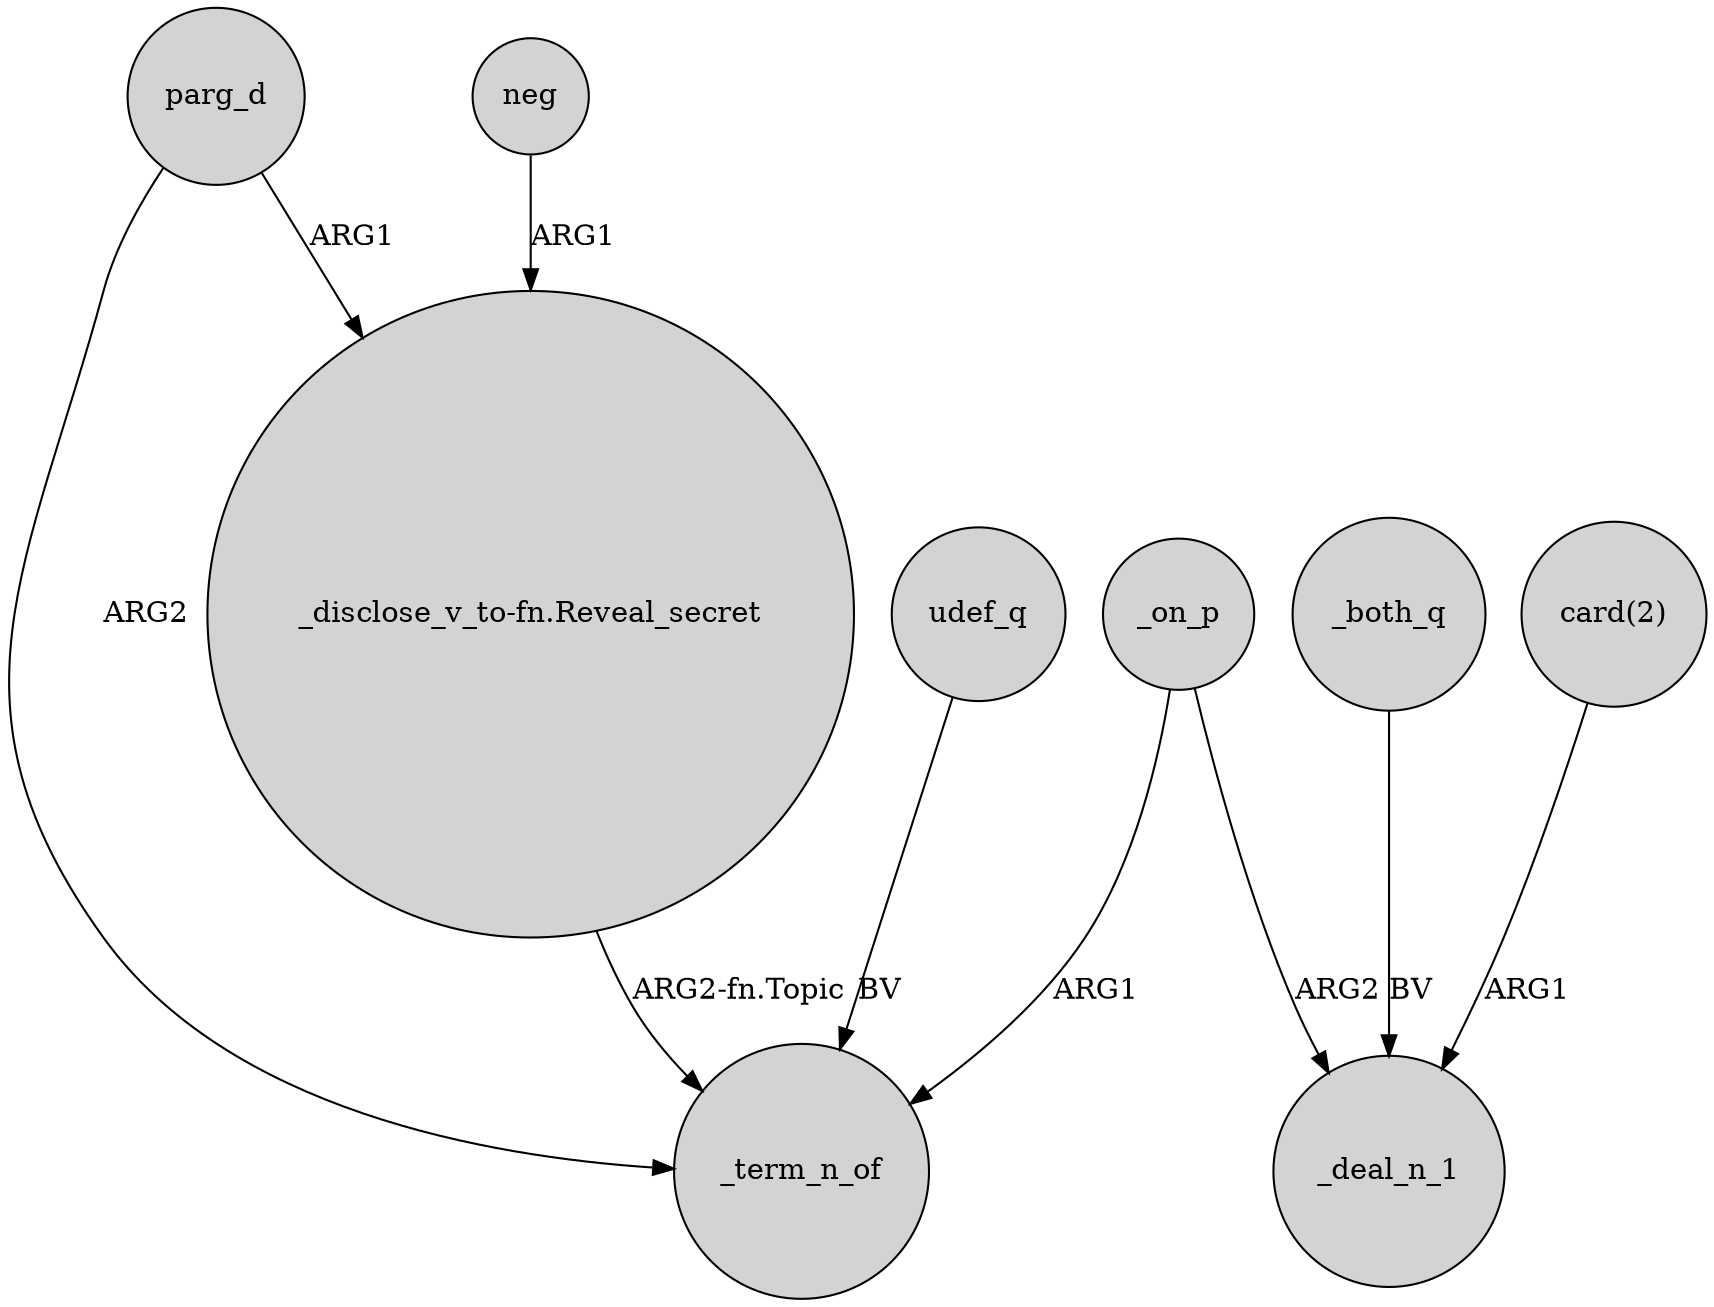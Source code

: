 digraph {
	node [shape=circle style=filled]
	parg_d -> _term_n_of [label=ARG2]
	_on_p -> _deal_n_1 [label=ARG2]
	_both_q -> _deal_n_1 [label=BV]
	neg -> "_disclose_v_to-fn.Reveal_secret" [label=ARG1]
	_on_p -> _term_n_of [label=ARG1]
	"_disclose_v_to-fn.Reveal_secret" -> _term_n_of [label="ARG2-fn.Topic"]
	udef_q -> _term_n_of [label=BV]
	"card(2)" -> _deal_n_1 [label=ARG1]
	parg_d -> "_disclose_v_to-fn.Reveal_secret" [label=ARG1]
}
